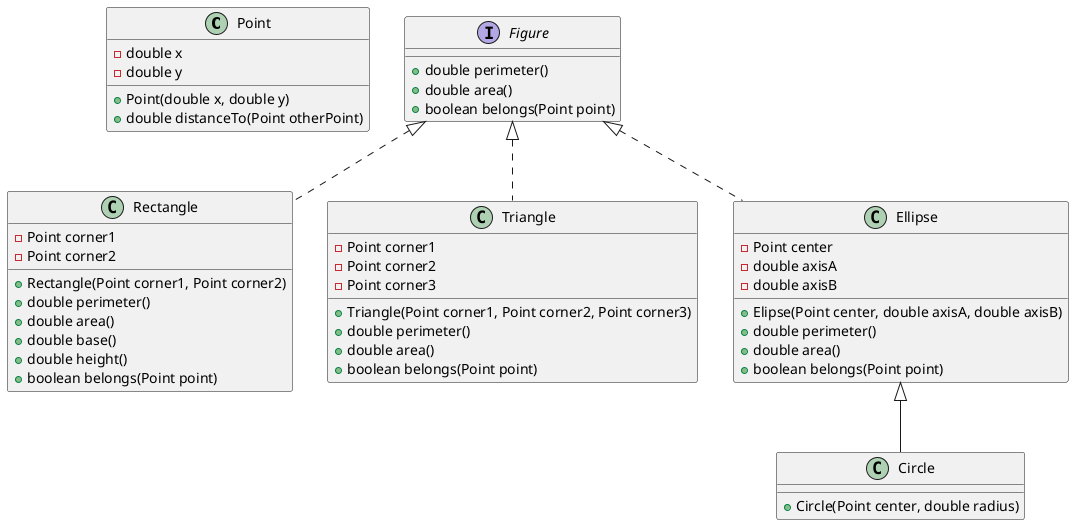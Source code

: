 @startuml

class Point {
    - double x
    - double y

    + Point(double x, double y)
    + double distanceTo(Point otherPoint)
}

interface Figure {
    + double perimeter()
    + double area()
    + boolean belongs(Point point)
}

class Rectangle implements Figure {
    - Point corner1
    - Point corner2

    + Rectangle(Point corner1, Point corner2)
    + double perimeter()
    + double area()
    + double base()
    + double height()
    + boolean belongs(Point point)
}

class Triangle implements Figure {
    - Point corner1
    - Point corner2
    - Point corner3

    + Triangle(Point corner1, Point corner2, Point corner3)
    + double perimeter()
    + double area()
    + boolean belongs(Point point)
}

class Ellipse implements Figure {
    - Point center
    - double axisA
    - double axisB

    + Elipse(Point center, double axisA, double axisB)
    + double perimeter()
    + double area()
    + boolean belongs(Point point)
}

class Circle extends Ellipse {
    + Circle(Point center, double radius)
}

@enduml
